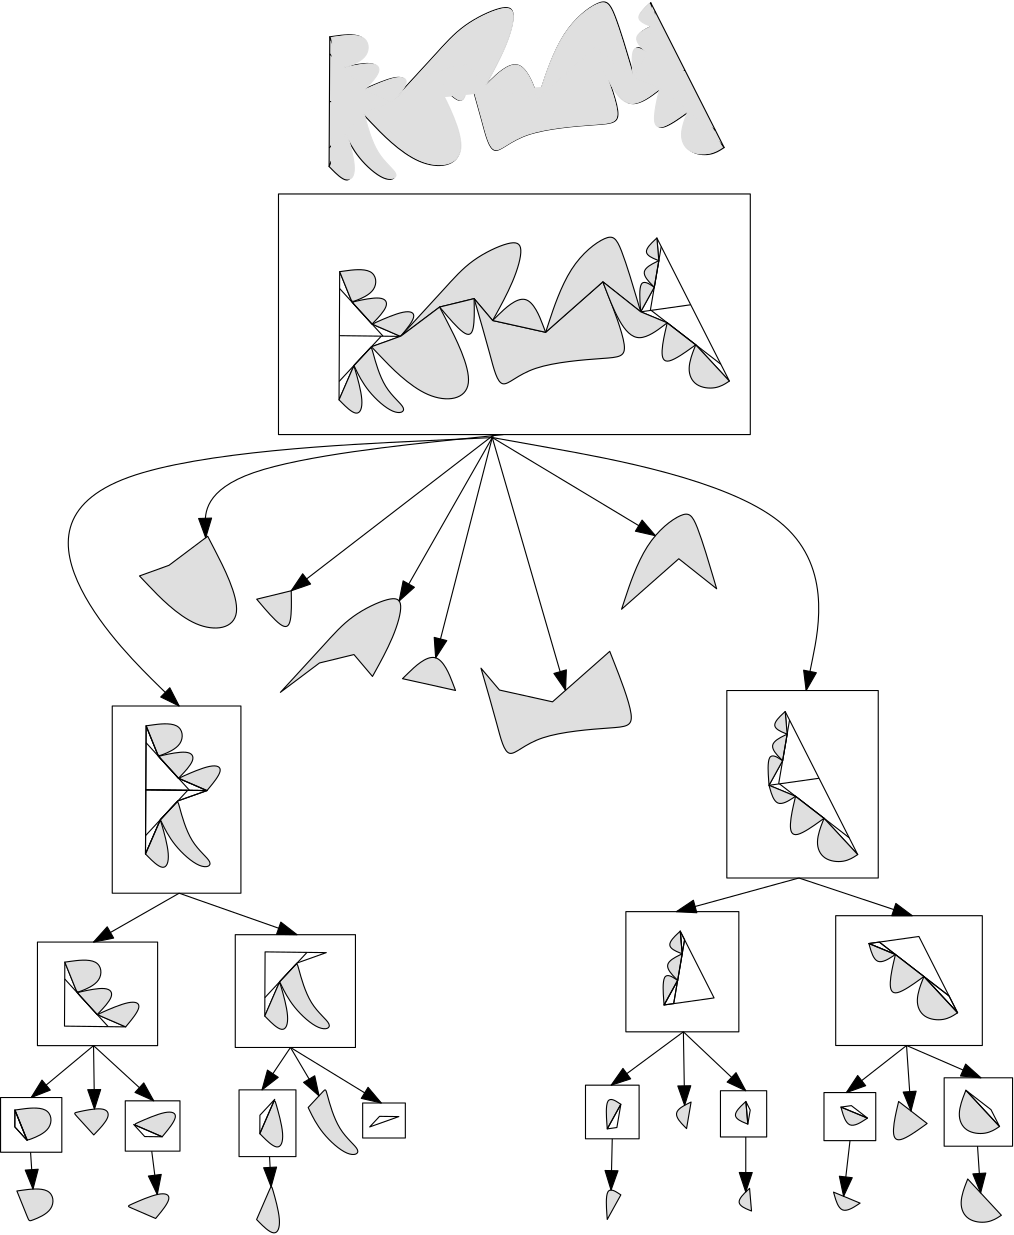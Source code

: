 <?xml version="1.0"?>
<!DOCTYPE ipe SYSTEM "ipe.dtd">
<ipe version="70000" creator="ipe6upgrade">
<info created="D:20081117112418" modified="D:20081117135042"/>
<ipestyle name="ipe6">
<color name="red" value="1 0 0"/>
<color name="green" value="0 1 0"/>
<color name="blue" value="0 0 1"/>
<color name="yellow" value="1 1 0"/>
<color name="gray1" value="0.125"/>
<color name="gray2" value="0.25"/>
<color name="gray3" value="0.375"/>
<color name="gray4" value="0.5"/>
<color name="gray5" value="0.625"/>
<color name="gray6" value="0.75"/>
<color name="gray7" value="0.875"/>
<dashstyle name="dashed" value="[4] 0"/>
<dashstyle name="dotted" value="[1 3] 0"/>
<dashstyle name="dash dotted" value="[4 2 1 2] 0"/>
<dashstyle name="dash dot dotted" value="[4 2 1 2 1 2] 0"/>
<pen name="heavier" value="0.8"/>
<pen name="fat" value="1.2"/>
<pen name="ultrafat" value="2"/>
<textsize name="large" value="\large"/>
<textsize name="Large" value="\Large"/>
<textsize name="LARGE" value="\LARGE"/>
<textsize name="huge" value="\huge"/>
<textsize name="Huge" value="\Huge"/>
<textsize name="small" value="\small"/>
<textsize name="footnote" value="\footnotesize"/>
<textsize name="tiny" value="\tiny"/>
<symbolsize name="small" value="2"/>
<symbolsize name="tiny" value="1.1"/>
<symbolsize name="large" value="5"/>
<arrowsize name="small" value="5"/>
<arrowsize name="tiny" value="3"/>
<arrowsize name="large" value="10"/>
<symbol name="mark/circle(sx)" transformations="translations">
<path fill="sym-stroke">
0.6 0 0 0.6 0 0 e 0.4 0 0 0.4 0 0 e
</path></symbol>
<symbol name="mark/disk(sx)" transformations="translations">
<path fill="sym-stroke">
0.6 0 0 0.6 0 0 e
</path></symbol>
<symbol name="mark/fdisk(sfx)" transformations="translations">
<group><path fill="sym-stroke" fillrule="eofill">
0.6 0 0 0.6 0 0 e 0.4 0 0 0.4 0 0 e
</path><path fill="sym-fill">
0.4 0 0 0.4 0 0 e
</path></group></symbol>
<symbol name="mark/box(sx)" transformations="translations">
<path fill="sym-stroke" fillrule="eofill">
-0.6 -0.6 m 0.6 -0.6 l 0.6 0.6 l -0.6 0.6 l h -0.4 -0.4 m 0.4 -0.4 l 0.4 0.4 l -0.4 0.4 l h</path></symbol>
<symbol name="mark/square(sx)" transformations="translations">
<path fill="sym-stroke">
-0.6 -0.6 m 0.6 -0.6 l 0.6 0.6 l -0.6 0.6 l h</path></symbol>
<symbol name="mark/fsquare(sfx)" transformations="translations">
<group><path fill="sym-stroke" fillrule="eofill">
-0.6 -0.6 m 0.6 -0.6 l 0.6 0.6 l -0.6 0.6 l h-0.4 -0.4 m 0.4 -0.4 l 0.4 0.4 l -0.4 0.4 l h</path><path fill="sym-fill">
-0.4 -0.4 m 0.4 -0.4 l 0.4 0.4 l -0.4 0.4 l h</path></group></symbol>
<symbol name="mark/cross(sx)" transformations="translations">
<group><path fill="sym-stroke">
-0.43 -0.57 m 0.57 0.43 l 0.43 0.57 l -0.57 -0.43 l h</path><path fill="sym-stroke">
-0.43 0.57 m 0.57 -0.43 l 0.43 -0.57 l -0.57 0.43 l h</path>
</group></symbol>
<textstyle name="center" begin="\begin{center}"
end="\end{center}"/>
<textstyle name="itemize" begin="\begin{itemize}"
end="\end{itemize}"/>
<textstyle name="item" begin="\begin{itemize}\item{}"
end="\end{itemize}"/>
</ipestyle>
<page>
<layer name="alpha"/>
<view layers="alpha" active="alpha"/>
<group matrix="1.01101 0 0 1.01101 -248.413 14.2998" layer="alpha">
<path stroke="black" pen="normal" matrix="0.666257 0 0 0.666257 325.079 631.902" fill="gray7">
140.85 218.98 m
125.094 213.378 l
115.64 203.224 l
107.588 184.667 l
107.938 253.993 l
114.59 237.537 l
125.444 225.632 l
h
</path>
<path stroke="black" pen="normal" matrix="0.666257 0 0 0.666257 325.079 631.902" fill="gray7">
270.747 232.285 m
278.1 245.59 l
280.551 259.945 l
279.5 272.199 l
318.715 194.821 l
300.508 214.428 l
285.102 226.333 l
h
</path>
<path stroke="black" pen="normal" matrix="0.666257 0 0 0.666257 325.079 631.902" fill="gray7">
125.094 213.378
125.094 213.378
131.484 189.797
146.049 179.328
137.856 175.687
122.381 189.342
115.64 203.224
115.64 203.224
115.64 203.224 u
</path>
<path stroke="black" pen="normal" matrix="0.666257 0 0 0.666257 325.079 631.902" fill="gray7">
115.64 203.224
115.64 203.224
121.47 182.969
117.829 174.321
107.588 184.667
107.588 184.667
107.588 184.667 u
</path>
<path stroke="black" pen="normal" matrix="0.666257 0 0 0.666257 325.079 631.902" fill="gray7">
114.59 237.537
114.59 237.537
128.753 243.051
127.387 256.706
107.938 253.993
107.938 253.993
107.938 253.993 u
</path>
<path stroke="black" pen="normal" matrix="0.666257 0 0 0.666257 325.079 631.902" fill="gray7">
114.59 237.537
114.59 237.537
131.484 241.231
135.125 235.769
125.444 225.632
125.444 225.632
125.444 225.632 u
</path>
<path stroke="black" pen="normal" matrix="0.666257 0 0 0.666257 325.079 631.902" fill="gray7">
125.444 225.632
125.444 225.632
144.228 233.948
150.601 230.762
140.85 218.98
140.85 218.98
140.85 218.98 u
</path>
<path stroke="black" pen="normal" matrix="0.666257 0 0 0.666257 325.079 631.902" fill="gray7">
140.85 218.98 m
161.98 234.858 l
180.642 239.41 l
190.655 227.576 l
205.676 223.934 l
219.331 221.203 l
231.62 231.217 l
250.282 248.513 l
270.747 232.285 l
</path>
<path stroke="black" pen="normal" matrix="0.666257 0 0 0.666257 325.079 631.902" fill="gray7">
140.85 218.98
140.85 218.98
140.85 218.98
140.85 218.98
165.166 245.327
178.821 260.803
201.124 271.272
207.952 268.541
202.49 248.968
190.655 227.576
190.655 227.576
190.655 227.576
190.655 227.576
180.642 239.41
180.642 239.41
180.642 239.41
180.642 239.41
161.98 234.858
161.98 234.858
161.98 234.858
161.98 234.858 u
</path>
<path stroke="black" pen="normal" matrix="0.666257 0 0 0.666257 325.079 631.902" fill="gray7">
180.642 239.41
180.642 239.41
180.642 239.41
180.642 239.41
189.745 208.003
194.752 187.066
208.407 203.907
255.744 207.548
266.213 208.003
250.282 248.513
250.282 248.513
250.282 248.513
250.282 248.513
219.331 221.203
219.331 221.203
219.331 221.203
219.331 221.203
190.655 227.576
190.655 227.576
190.655 227.576
190.655 227.576
190.655 227.576 u
</path>
<path stroke="black" pen="normal" matrix="0.666257 0 0 0.666257 325.079 631.902" fill="gray7">
190.655 227.576
190.655 227.576
190.655 227.576
190.655 227.576
190.655 227.576
209.772 246.237
219.331 221.203
219.331 221.203
219.331 221.203
219.331 221.203
219.331 221.203 u
</path>
<path stroke="black" pen="normal" matrix="0.666257 0 0 0.666257 325.079 631.902" fill="gray7">
219.331 221.203
219.331 221.203
219.331 221.203
219.331 221.203
231.62 258.527
253.924 275.368
259.386 270.816
270.747 232.285
270.747 232.285
270.747 232.285
270.747 232.285
250.282 248.513
250.282 248.513
250.282 248.513
250.282 248.513
250.282 248.513 u
</path>
<path stroke="black" pen="normal" matrix="0.666257 0 0 0.666257 325.079 631.902" fill="gray7">
270.747 232.285
270.747 232.285
270.747 232.285
270.747 232.285
269.399 251.244
278.1 245.59
278.1 245.59
278.1 245.59
278.1 245.59
278.1 245.59 u
</path>
<path stroke="black" pen="normal" matrix="0.666257 0 0 0.666257 325.079 631.902" fill="gray7">
278.1 245.59
278.1 245.59
278.1 245.59
278.1 245.59
269.399 254.43
280.551 259.945
280.551 259.945
280.551 259.945
280.551 259.945
280.551 259.945 u
</path>
<path stroke="black" pen="normal" matrix="0.666257 0 0 0.666257 325.079 631.902" fill="gray7">
280.551 259.945
280.551 259.945
280.551 259.945
280.551 259.945
280.551 259.945
270.765 263.989
279.5 272.199
279.5 272.199
279.5 272.199
279.5 272.199
279.5 272.199 u
</path>
<path stroke="black" pen="normal" matrix="0.666257 0 0 0.666257 325.079 631.902" fill="gray7">
285.102 226.333
285.102 226.333
285.102 226.333
285.102 226.333
281.234 209.824
283.964 202.541
300.508 214.428
300.508 214.428
300.508 214.428
300.508 214.428
300.508 214.428 u
</path>
<path stroke="black" pen="normal" matrix="0.666257 0 0 0.666257 325.079 631.902" fill="gray7">
300.508 214.428
300.508 214.428
300.508 214.428
300.508 214.428
295.344 201.176
299.895 191.617
311.73 190.252
318.715 194.821
318.715 194.821
318.715 194.821
318.715 194.821
318.715 194.821 u
</path>
<path stroke="black" pen="normal" matrix="0.666257 0 0 0.666257 325.079 631.902" fill="gray7">
140.85 218.98 m
107.763 219.383 l
</path>
<path stroke="black" pen="normal" matrix="0.666257 0 0 0.666257 325.079 631.902" fill="gray7">
107.892 244.883 m
131.405 219.095 l
</path>
<path stroke="black" pen="normal" matrix="0.666257 0 0 0.666257 325.079 631.902" fill="gray7">
270.747 232.285 m
297.8 236.091 l
</path>
<path stroke="black" pen="normal" matrix="0.666257 0 0 0.666257 325.079 631.902" fill="gray7">
275.953 233.017 m
281.851 267.561 l
</path>
<path stroke="black" pen="normal" matrix="0.666257 0 0 0.666257 325.079 631.902" fill="gray7">
276.375 233.077 m
314.101 203.924 l
</path>
<path stroke="black" pen="normal" matrix="0.666257 0 0 0.666257 325.079 631.902" fill="gray7">
107.638 194.629 m
130.428 219.107 l
</path>
<path stroke="black" pen="normal" matrix="0.666257 0 0 0.666257 325.079 631.902" fill="gray7">
125.094 213.378
125.094 213.378
125.094 213.378
125.094 213.378
155.544 181.327
186.905 186.653
161.98 234.858
161.98 234.858
161.98 234.858
161.98 234.858
141.059 219.137
141.059 219.137
141.059 219.137
141.059 219.137
141.059 219.137 u
</path>
<path stroke="black" pen="normal" matrix="0.666257 0 0 0.666257 325.079 631.902" fill="gray7">
161.98 234.858
161.98 234.858
161.98 234.858
161.98 234.858
161.98 234.858
176.254 218.014
180.988 220.972
180.642 239.41
180.642 239.41
180.642 239.41
180.642 239.41
180.642 239.41 u
</path>
<path stroke="black" pen="normal" matrix="0.666257 0 0 0.666257 251.838 317.656" fill="gray7">
395.032 697.992
395.032 697.992
395.032 697.992
395.032 697.992
379.249 686.024
368.74 697.627
360.212 720.172
360.212 720.172
360.212 720.172
360.212 720.172
380.677 703.944
380.677 703.944
380.677 703.944
380.677 703.944
380.677 703.944
380.677 703.944 u
</path>
</group>
<path stroke="black" pen="normal" matrix="0.665591 0 0 0.665591 84.6858 570.65">
140.85 218.98 m
125.094 213.378 l
115.64 203.224 l
107.588 184.667 l
107.938 253.993 l
114.59 237.537 l
125.444 225.632 l
h
</path>
<path stroke="black" pen="normal" matrix="0.665591 0 0 0.665591 84.6858 570.65">
270.747 232.285 m
278.1 245.59 l
280.551 259.945 l
279.5 272.199 l
318.715 194.821 l
300.508 214.428 l
285.102 226.333 l
h
</path>
<path stroke="black" pen="normal" matrix="0.665591 0 0 0.665591 84.6858 570.65" fill="gray7">
125.094 213.378
125.094 213.378
131.484 189.797
146.049 179.328
137.856 175.687
122.381 189.342
115.64 203.224
115.64 203.224
115.64 203.224 u
</path>
<path stroke="black" pen="normal" matrix="0.665591 0 0 0.665591 84.6858 570.65" fill="gray7">
115.64 203.224
115.64 203.224
121.47 182.969
117.829 174.321
107.588 184.667
107.588 184.667
107.588 184.667 u
</path>
<path stroke="black" pen="normal" matrix="0.665591 0 0 0.665591 84.6858 570.65" fill="gray7">
114.59 237.537
114.59 237.537
128.753 243.051
127.387 256.706
107.938 253.993
107.938 253.993
107.938 253.993 u
</path>
<path stroke="black" pen="normal" matrix="0.665591 0 0 0.665591 84.6858 570.65" fill="gray7">
114.59 237.537
114.59 237.537
131.484 241.231
135.125 235.769
125.444 225.632
125.444 225.632
125.444 225.632 u
</path>
<path stroke="black" pen="normal" matrix="0.665591 0 0 0.665591 84.6858 570.65" fill="gray7">
125.444 225.632
125.444 225.632
144.228 233.948
150.601 230.762
140.85 218.98
140.85 218.98
140.85 218.98 u
</path>
<path stroke="black" pen="normal" matrix="0.665591 0 0 0.665591 84.6858 570.65">
140.85 218.98 m
161.98 234.858 l
180.642 239.41 l
190.655 227.576 l
205.676 223.934 l
219.331 221.203 l
231.62 231.217 l
250.282 248.513 l
270.747 232.285 l
</path>
<path stroke="black" pen="normal" matrix="0.665591 0 0 0.665591 84.6858 570.65" fill="gray7">
140.85 218.98
140.85 218.98
140.85 218.98
140.85 218.98
165.166 245.327
178.821 260.803
201.124 271.272
207.952 268.541
202.49 248.968
190.655 227.576
190.655 227.576
190.655 227.576
190.655 227.576
180.642 239.41
180.642 239.41
180.642 239.41
180.642 239.41
161.98 234.858
161.98 234.858
161.98 234.858
161.98 234.858 u
</path>
<path stroke="black" pen="normal" matrix="0.665591 0 0 0.665591 84.6858 570.65" fill="gray7">
180.642 239.41
180.642 239.41
180.642 239.41
180.642 239.41
189.745 208.003
194.752 187.066
208.407 203.907
255.744 207.548
266.213 208.003
250.282 248.513
250.282 248.513
250.282 248.513
250.282 248.513
219.331 221.203
219.331 221.203
219.331 221.203
219.331 221.203
190.655 227.576
190.655 227.576
190.655 227.576
190.655 227.576
190.655 227.576 u
</path>
<path stroke="black" pen="normal" matrix="0.665591 0 0 0.665591 84.6858 570.65" fill="gray7">
190.655 227.576
190.655 227.576
190.655 227.576
190.655 227.576
190.655 227.576
209.772 246.237
219.331 221.203
219.331 221.203
219.331 221.203
219.331 221.203
219.331 221.203 u
</path>
<path stroke="black" pen="normal" matrix="0.665591 0 0 0.665591 84.6858 570.65" fill="gray7">
219.331 221.203
219.331 221.203
219.331 221.203
219.331 221.203
231.62 258.527
253.924 275.368
259.386 270.816
270.747 232.285
270.747 232.285
270.747 232.285
270.747 232.285
250.282 248.513
250.282 248.513
250.282 248.513
250.282 248.513
250.282 248.513 u
</path>
<path stroke="black" pen="normal" matrix="0.665591 0 0 0.665591 84.6858 570.65" fill="gray7">
270.747 232.285
270.747 232.285
270.747 232.285
270.747 232.285
269.399 251.244
278.1 245.59
278.1 245.59
278.1 245.59
278.1 245.59
278.1 245.59 u
</path>
<path stroke="black" pen="normal" matrix="0.665591 0 0 0.665591 84.6858 570.65" fill="gray7">
278.1 245.59
278.1 245.59
278.1 245.59
278.1 245.59
269.399 254.43
280.551 259.945
280.551 259.945
280.551 259.945
280.551 259.945
280.551 259.945 u
</path>
<path stroke="black" pen="normal" matrix="0.665591 0 0 0.665591 84.6858 570.65" fill="gray7">
280.551 259.945
280.551 259.945
280.551 259.945
280.551 259.945
280.551 259.945
270.765 263.989
279.5 272.199
279.5 272.199
279.5 272.199
279.5 272.199
279.5 272.199 u
</path>
<path stroke="black" pen="normal" matrix="0.665591 0 0 0.665591 84.6858 570.65" fill="gray7">
285.102 226.333
285.102 226.333
285.102 226.333
285.102 226.333
281.234 209.824
283.964 202.541
300.508 214.428
300.508 214.428
300.508 214.428
300.508 214.428
300.508 214.428 u
</path>
<path stroke="black" pen="normal" matrix="0.665591 0 0 0.665591 84.6858 570.65" fill="gray7">
300.508 214.428
300.508 214.428
300.508 214.428
300.508 214.428
295.344 201.176
299.895 191.617
311.73 190.252
318.715 194.821
318.715 194.821
318.715 194.821
318.715 194.821
318.715 194.821 u
</path>
<path stroke="black" pen="normal" matrix="0.665591 0 0 0.665591 84.6858 570.65">
140.85 218.98 m
107.763 219.383 l
</path>
<path stroke="black" pen="normal" matrix="0.665591 0 0 0.665591 84.6858 570.65">
107.892 244.883 m
131.405 219.095 l
</path>
<path stroke="black" pen="normal" matrix="0.665591 0 0 0.665591 84.6858 570.65">
270.747 232.285 m
297.8 236.091 l
</path>
<path stroke="black" pen="normal" matrix="0.665591 0 0 0.665591 84.6858 570.65">
275.953 233.017 m
281.851 267.561 l
</path>
<path stroke="black" pen="normal" matrix="0.665591 0 0 0.665591 84.6858 570.65">
276.375 233.077 m
314.101 203.924 l
</path>
<path stroke="black" pen="normal" matrix="0.665591 0 0 0.665591 84.6858 570.65">
107.638 194.629 m
130.428 219.107 l
</path>
<path stroke="black" pen="normal" matrix="0.665591 0 0 0.665591 84.6858 570.65" fill="gray7">
125.094 213.378
125.094 213.378
125.094 213.378
125.094 213.378
155.544 181.327
186.905 186.653
161.98 234.858
161.98 234.858
161.98 234.858
161.98 234.858
141.059 219.137
141.059 219.137
141.059 219.137
141.059 219.137
141.059 219.137 u
</path>
<path stroke="black" pen="normal" matrix="0.665591 0 0 0.665591 84.6858 570.65" fill="gray7">
161.98 234.858
161.98 234.858
161.98 234.858
161.98 234.858
161.98 234.858
176.254 218.014
180.988 220.972
180.642 239.41
180.642 239.41
180.642 239.41
180.642 239.41
180.642 239.41 u
</path>
<path stroke="black" pen="normal" matrix="0.665591 0 0 0.665591 15.0067 407.153">
140.85 218.98 m
125.094 213.378 l
115.64 203.224 l
107.588 184.667 l
107.938 253.993 l
114.59 237.537 l
125.444 225.632 l
h
</path>
<path stroke="black" pen="normal" matrix="0.665591 0 0 0.665591 130.881 400.191">
270.747 232.285 m
278.1 245.59 l
280.551 259.945 l
279.5 272.199 l
318.715 194.821 l
300.508 214.428 l
285.102 226.333 l
h
</path>
<path stroke="black" pen="normal" matrix="0.665591 0 0 0.665591 15.0067 407.153" fill="gray7">
125.094 213.378
125.094 213.378
131.484 189.797
146.049 179.328
137.856 175.687
122.381 189.342
115.64 203.224
115.64 203.224
115.64 203.224 u
</path>
<path stroke="black" pen="normal" matrix="0.665591 0 0 0.665591 15.0067 407.153" fill="gray7">
115.64 203.224
115.64 203.224
121.47 182.969
117.829 174.321
107.588 184.667
107.588 184.667
107.588 184.667 u
</path>
<path stroke="black" pen="normal" matrix="0.665591 0 0 0.665591 15.0067 407.153" fill="gray7">
114.59 237.537
114.59 237.537
128.753 243.051
127.387 256.706
107.938 253.993
107.938 253.993
107.938 253.993 u
</path>
<path stroke="black" pen="normal" matrix="0.665591 0 0 0.665591 15.0067 407.153" fill="gray7">
114.59 237.537
114.59 237.537
131.484 241.231
135.125 235.769
125.444 225.632
125.444 225.632
125.444 225.632 u
</path>
<path stroke="black" pen="normal" matrix="0.665591 0 0 0.665591 15.0067 407.153" fill="gray7">
125.444 225.632
125.444 225.632
144.228 233.948
150.601 230.762
140.85 218.98
140.85 218.98
140.85 218.98 u
</path>
<path stroke="black" pen="normal" matrix="0.665591 0 0 0.665591 41.4351 442.515" fill="gray7">
140.85 218.98
140.85 218.98
140.85 218.98
140.85 218.98
165.166 245.327
178.821 260.803
201.124 271.272
207.952 268.541
202.49 248.968
190.655 227.576
190.655 227.576
190.655 227.576
190.655 227.576
180.642 239.41
180.642 239.41
180.642 239.41
180.642 239.41
161.98 234.858
161.98 234.858
161.98 234.858
161.98 234.858 u
</path>
<path stroke="black" pen="normal" matrix="0.665591 0 0 0.665591 87.1623 437.615" fill="gray7">
180.642 239.41
180.642 239.41
180.642 239.41
180.642 239.41
189.745 208.003
194.752 187.066
208.407 203.907
255.744 207.548
266.213 208.003
250.282 248.513
250.282 248.513
250.282 248.513
250.282 248.513
219.331 221.203
219.331 221.203
219.331 221.203
219.331 221.203
190.655 227.576
190.655 227.576
190.655 227.576
190.655 227.576
190.655 227.576 u
</path>
<path stroke="black" pen="normal" matrix="0.665591 0 0 0.665591 52.2441 441.71" fill="gray7">
190.655 227.576
190.655 227.576
190.655 227.576
190.655 227.576
190.655 227.576
209.772 246.237
219.331 221.203
219.331 221.203
219.331 221.203
219.331 221.203
219.331 221.203 u
</path>
<path stroke="black" pen="normal" matrix="0.665591 0 0 0.665591 112.023 470.945" fill="gray7">
219.331 221.203
219.331 221.203
219.331 221.203
219.331 221.203
231.62 258.527
253.924 275.368
259.386 270.816
270.747 232.285
270.747 232.285
270.747 232.285
270.747 232.285
250.282 248.513
250.282 248.513
250.282 248.513
250.282 248.513
250.282 248.513 u
</path>
<path stroke="black" pen="normal" matrix="0.665591 0 0 0.665591 130.881 400.191" fill="gray7">
270.747 232.285
270.747 232.285
270.747 232.285
270.747 232.285
269.399 251.244
278.1 245.59
278.1 245.59
278.1 245.59
278.1 245.59
278.1 245.59 u
</path>
<path stroke="black" pen="normal" matrix="0.665591 0 0 0.665591 130.881 400.191" fill="gray7">
278.1 245.59
278.1 245.59
278.1 245.59
278.1 245.59
269.399 254.43
280.551 259.945
280.551 259.945
280.551 259.945
280.551 259.945
280.551 259.945 u
</path>
<path stroke="black" pen="normal" matrix="0.665591 0 0 0.665591 130.881 400.191" fill="gray7">
280.551 259.945
280.551 259.945
280.551 259.945
280.551 259.945
280.551 259.945
270.765 263.989
279.5 272.199
279.5 272.199
279.5 272.199
279.5 272.199
279.5 272.199 u
</path>
<path stroke="black" pen="normal" matrix="0.665591 0 0 0.665591 130.881 400.191" fill="gray7">
270.747 232.285
270.747 232.285
270.747 232.285
270.747 232.285
274.406 219.383
285.102 226.333
285.102 226.333
285.102 226.333
285.102 226.333
285.102 226.333 u
</path>
<path stroke="black" pen="normal" matrix="0.665591 0 0 0.665591 130.881 400.191" fill="gray7">
285.102 226.333
285.102 226.333
285.102 226.333
285.102 226.333
281.234 209.824
283.964 202.541
300.508 214.428
300.508 214.428
300.508 214.428
300.508 214.428
300.508 214.428 u
</path>
<path stroke="black" pen="normal" matrix="0.665591 0 0 0.665591 130.881 400.191" fill="gray7">
300.508 214.428
300.508 214.428
300.508 214.428
300.508 214.428
295.344 201.176
299.895 191.617
311.73 190.252
318.715 194.821
318.715 194.821
318.715 194.821
318.715 194.821
318.715 194.821 u
</path>
<path stroke="black" pen="normal" matrix="0.665591 0 0 0.665591 15.0067 407.153">
140.85 218.98 m
107.763 219.383 l
</path>
<path stroke="black" pen="normal" matrix="0.665591 0 0 0.665591 15.0067 407.153">
107.892 244.883 m
131.405 219.095 l
</path>
<path stroke="black" pen="normal" matrix="0.665591 0 0 0.665591 130.881 400.191">
270.747 232.285 m
297.8 236.091 l
</path>
<path stroke="black" pen="normal" matrix="0.665591 0 0 0.665591 130.881 400.191">
275.953 233.017 m
281.851 267.561 l
</path>
<path stroke="black" pen="normal" matrix="0.665591 0 0 0.665591 130.881 400.191">
276.375 233.077 m
314.101 203.924 l
</path>
<path stroke="black" pen="normal" matrix="0.665591 0 0 0.665591 15.0067 407.153">
107.638 194.629 m
130.428 219.107 l
</path>
<path stroke="black" pen="normal" matrix="0.665591 0 0 0.665591 1.19388 488.141" fill="gray7">
125.094 213.378
125.094 213.378
125.094 213.378
125.094 213.378
155.544 181.327
186.905 186.653
161.98 234.858
161.98 234.858
161.98 234.858
161.98 234.858
141.059 219.137
141.059 219.137
141.059 219.137
141.059 219.137
141.059 219.137 u
</path>
<path stroke="black" pen="normal" matrix="0.665591 0 0 0.665591 18.8467 465.475" fill="gray7">
161.98 234.858
161.98 234.858
161.98 234.858
161.98 234.858
161.98 234.858
176.254 218.014
180.988 220.972
180.642 239.41
180.642 239.41
180.642 239.41
180.642 239.41
180.642 239.41 u
</path>
<path stroke="black" pen="normal" matrix="0.665591 0 0 0.665591 17.155 370.465">
176.297 466.65 m
431.484 466.65 l
431.484 596.778 l
176.297 596.778 l
h
</path>
<path stroke="black" pen="normal" matrix="0.665591 0 0 0.665591 17.155 370.465" arrow="normal">
297.976 466.65 m
135.737 449.75
136.924 410.849 s
</path>
<path stroke="black" pen="normal" matrix="0.665591 0 0 0.665591 17.155 370.465" arrow="normal">
292.906 466.65 m
183.184 382.155 s
</path>
<path stroke="black" pen="normal" matrix="0.665591 0 0 0.665591 17.155 370.465" arrow="normal">
292.801 466.569 m
241.56 376.655 s
</path>
<path stroke="black" pen="normal" matrix="0.665591 0 0 0.665591 17.155 370.465" arrow="normal">
291.931 465.042 m
261.306 345.884 s
</path>
<path stroke="black" pen="normal" matrix="0.665591 0 0 0.665591 17.155 370.465" arrow="normal">
291.931 465.042 m
331.559 328.308 s
</path>
<path stroke="black" pen="normal" matrix="0.665591 0 0 0.665591 17.155 370.465" arrow="normal">
291.935 465.029 m
380.174 411.956 s
</path>
<path stroke="black" pen="normal" matrix="0.665591 0 0 0.665591 17.155 370.465">
104.36 239.787 m
112.412 258.344 l
121.866 268.498 l
137.622 274.1 l
104.535 274.503 l
h
</path>
<path stroke="black" pen="normal" matrix="0.665591 0 0 0.665591 60.0963 312.122">
104.36 239.787 m
112.412 258.344 l
121.866 268.498 l
137.622 274.1 l
104.535 274.503 l
h
</path>
<path stroke="black" pen="normal" matrix="0.665591 0 0 0.665591 17.155 370.465">
104.535 274.503 m
137.622 274.1 l
122.216 280.752 l
111.362 292.657 l
104.71 309.113 l
h
</path>
<path stroke="black" pen="normal" matrix="0.665591 0 0 0.665591 -12.1166 285.392">
104.535 274.503 m
137.622 274.1 l
122.216 280.752 l
111.362 292.657 l
104.71 309.113 l
h
</path>
<path stroke="black" pen="normal" matrix="0.665591 0 0 0.665591 -14.2651 322.08" fill="gray7">
114.59 237.537
114.59 237.537
128.753 243.051
127.387 256.706
107.938 253.993
107.938 253.993
107.938 253.993 u
</path>
<path stroke="black" pen="normal" matrix="0.665591 0 0 0.665591 -14.2651 322.08" fill="gray7">
114.59 237.537
114.59 237.537
131.484 241.231
135.125 235.769
125.444 225.632
125.444 225.632
125.444 225.632 u
</path>
<path stroke="black" pen="normal" matrix="0.665591 0 0 0.665591 -14.2651 322.08" fill="gray7">
125.444 225.632
125.444 225.632
144.228 233.948
150.601 230.762
140.85 218.98
140.85 218.98
140.85 218.98 u
</path>
<path stroke="black" pen="normal" matrix="0.665591 0 0 0.665591 57.9477 348.809" fill="gray7">
125.094 213.378
125.094 213.378
131.484 189.797
146.049 179.328
137.856 175.687
122.381 189.342
115.64 203.224
115.64 203.224
115.64 203.224 u
</path>
<path stroke="black" pen="normal" matrix="0.665591 0 0 0.665591 57.9477 348.809" fill="gray7">
115.64 203.224
115.64 203.224
121.47 182.969
117.829 174.321
107.588 184.667
107.588 184.667
107.588 184.667 u
</path>
<path stroke="black" pen="normal" matrix="0.665591 0 0 0.665591 57.9477 348.809">
107.638 194.629 m
130.428 219.107 l
</path>
<path stroke="black" pen="normal" matrix="0.665591 0 0 0.665591 -14.2651 322.08">
107.892 244.883 m
131.405 219.095 l
</path>
<path stroke="black" pen="normal" matrix="0.665591 0 0 0.665591 17.155 370.465">
86.3834 218.583 m
155.976 218.583 l
155.976 319.839 l
86.3834 319.839 l
h
</path>
<path stroke="black" pen="normal" matrix="0.665591 0 0 0.665591 -32.2358 268.834" fill="gray7">
114.59 237.537
114.59 237.537
128.753 243.051
127.387 256.706
107.938 253.993
107.938 253.993
107.938 253.993 u
</path>
<path stroke="black" pen="normal" matrix="0.665591 0 0 0.665591 -15.4992 278.754" fill="gray7">
114.59 237.537
114.59 237.537
131.484 241.231
135.125 235.769
125.444 225.632
125.444 225.632
125.444 225.632 u
</path>
<path stroke="black" pen="normal" matrix="0.665591 0 0 0.665591 -1.12677 282.516" fill="gray7">
125.444 225.632
125.444 225.632
144.228 233.948
150.601 230.762
140.85 218.98
140.85 218.98
140.85 218.98 u
</path>
<path stroke="black" pen="normal" matrix="0.665591 0 0 0.665591 0.418354 396.486">
65.5296 45.7478 m
58.8776 62.2038 l
58.8316 53.0943 l
h
</path>
<path stroke="black" pen="normal" matrix="0.665591 0 0 0.665591 31.5274 410.169">
76.3836 33.8428 m
82.3446 27.3063 l
91.7896 27.1908 l
h
</path>
<path stroke="black" pen="normal" matrix="0.665591 0 0 0.665591 68.2096 303.539" fill="gray7">
125.094 213.378
125.094 213.378
131.484 189.797
146.049 179.328
137.856 175.687
122.381 189.342
115.64 203.224
115.64 203.224
115.64 203.224 u
</path>
<path stroke="black" pen="normal" matrix="0.665591 0 0 0.665591 56.167 306.474" fill="gray7">
115.64 203.224
115.64 203.224
121.47 182.969
117.829 174.321
107.588 184.667
107.588 184.667
107.588 184.667 u
</path>
<path stroke="black" pen="normal" matrix="0.665591 0 0 0.665591 -15.2425 413.325">
214.875 24.1321 m
222.927 42.6891 l
214.925 34.094 l
h
</path>
<path stroke="black" pen="normal" matrix="0.665591 0 0 0.665591 12.656 396.633">
232.381 52.8431 m
248.137 58.4451 l
237.715 58.572 l
h
</path>
<path stroke="black" pen="normal" matrix="0.665591 0 0 0.665591 17.155 370.465">
45.9225 136.149 m
110.922 136.149 l
110.922 192.148 l
45.9225 192.148 l
h
</path>
<path stroke="black" pen="normal" matrix="0.665591 0 0 0.665591 17.155 370.465">
152.921 135.149 m
217.92 135.149 l
217.92 196.148 l
152.921 196.148 l
h
</path>
<path stroke="black" pen="normal" matrix="0.665591 0 0 0.665591 17.155 370.465">
25.9722 78.484 m
59.1081 78.484 l
59.1081 108.07 l
25.9722 108.07 l
h
</path>
<path stroke="black" pen="normal" matrix="0.665591 0 0 0.665591 17.155 370.465">
93.4273 79.0757 m
123.013 79.0757 l
123.013 106.294 l
93.4273 106.294 l
h
</path>
<path stroke="black" pen="normal" matrix="0.665591 0 0 0.665591 17.155 370.465">
154.965 76.1171 m
185.734 76.1171 l
185.734 112.211 l
154.965 112.211 l
h
</path>
<path stroke="black" pen="normal" matrix="0.665591 0 0 0.665591 17.155 370.465">
221.829 86.1762 m
244.905 86.1762 l
244.905 105.111 l
221.829 105.111 l
h
</path>
<path stroke="black" pen="normal" matrix="0.665591 0 0 0.665591 17.155 370.465" arrow="normal">
291.935 465.029 m
54.967 453.801
60.0369 381.132
122.566 319.839 s
</path>
<path stroke="black" pen="normal" matrix="0.665591 0 0 0.665591 17.155 370.465" arrow="normal">
122.566 218.583 m
76.2677 192.148 s
</path>
<path stroke="black" pen="normal" matrix="0.665591 0 0 0.665591 17.155 370.465" arrow="normal">
122.566 218.583 m
186.326 196.148 s
</path>
<path stroke="black" pen="normal" matrix="0.665591 0 0 0.665591 17.155 370.465" arrow="normal">
76.2677 136.149 m
42.5401 108.07 s
</path>
<path stroke="black" pen="normal" matrix="0.665591 0 0 0.665591 17.155 370.465" arrow="normal">
76.2677 136.149 m
76.7724 101.837 s
</path>
<path stroke="black" pen="normal" matrix="0.665591 0 0 0.665591 17.155 370.465" arrow="normal">
76.2677 136.149 m
108.812 106.294 s
</path>
<path stroke="black" pen="normal" matrix="0.665591 0 0 0.665591 17.155 370.465" arrow="normal">
182.776 135.149 m
167.391 112.211 s
</path>
<path stroke="black" pen="normal" matrix="0.665591 0 0 0.665591 17.155 370.465" arrow="normal">
182.776 135.149 m
198.229 108.992 s
</path>
<path stroke="black" pen="normal" matrix="0.665591 0 0 0.665591 17.155 370.465" arrow="normal">
182.776 135.149 m
231.888 105.111 s
</path>
<path stroke="black" pen="normal" matrix="0.665591 0 0 0.665591 0.418351 396.486">
65.5296 45.7478 m
58.8776 62.2038 l
58.8316 53.0943 l
h
</path>
<path stroke="black" pen="normal" matrix="0.665591 0 0 0.665591 -31.5222 239.697" fill="gray7">
114.59 237.537
114.59 237.537
128.753 243.051
127.387 256.706
107.938 253.993
107.938 253.993
107.938 253.993 u
</path>
<path stroke="black" pen="normal" matrix="0.665591 0 0 0.665591 -3.47424 253.106" fill="gray7">
125.444 225.632
125.444 225.632
144.228 233.948
150.601 230.762
140.85 218.98
140.85 218.98
140.85 218.98 u
</path>
<path stroke="black" pen="normal" matrix="0.665591 0 0 0.665591 55.0026 275.552" fill="gray7">
115.64 203.224
115.64 203.224
121.47 182.969
117.829 174.321
107.588 184.667
107.588 184.667
107.588 184.667 u
</path>
<path stroke="black" pen="normal" matrix="0.665591 0 0 0.665591 11.5177 256.718" arrow="normal">
50.6692 249.381 m
51.9849 229.453 s
</path>
<path stroke="black" pen="normal" matrix="0.665591 0 0 0.665591 11.5177 256.718" arrow="normal">
116.21 249.973 m
119.205 226.511 s
</path>
<path stroke="black" pen="normal" matrix="0.665591 0 0 0.665591 11.5177 256.718" arrow="normal">
179.931 247.014 m
180.78 230.665 s
</path>
<path stroke="black" pen="normal" matrix="0.665591 0 0 0.665591 47.4686 199.758">
450.081 447.843 m
464.436 441.891 l
479.842 429.986 l
498.049 410.379 l
477.134 451.649 l
h
</path>
<path stroke="black" pen="normal" matrix="0.665591 0 0 0.665591 -26.2698 177.639">
450.081 447.843 m
477.134 451.649 l
458.834 487.757 l
459.885 475.503 l
457.434 461.148 l
h
</path>
<path stroke="black" pen="normal" matrix="0.665591 0 0 0.665591 93.0933 321.113" fill="gray7">
270.747 232.285
270.747 232.285
270.747 232.285
270.747 232.285
269.399 251.244
278.1 245.59
278.1 245.59
278.1 245.59
278.1 245.59
278.1 245.59 u
</path>
<path stroke="black" pen="normal" matrix="0.665591 0 0 0.665591 93.0933 321.113" fill="gray7">
278.1 245.59
278.1 245.59
278.1 245.59
278.1 245.59
269.399 254.43
280.551 259.945
280.551 259.945
280.551 259.945
280.551 259.945
280.551 259.945 u
</path>
<path stroke="black" pen="normal" matrix="0.665591 0 0 0.665591 93.0933 321.113" fill="gray7">
280.551 259.945
280.551 259.945
280.551 259.945
280.551 259.945
280.551 259.945
270.765 263.989
279.5 272.199
279.5 272.199
279.5 272.199
279.5 272.199
279.5 272.199 u
</path>
<path stroke="black" pen="normal" matrix="0.665591 0 0 0.665591 166.832 343.232" fill="gray7">
270.747 232.285
270.747 232.285
270.747 232.285
270.747 232.285
274.406 219.383
285.102 226.333
285.102 226.333
285.102 226.333
285.102 226.333
285.102 226.333 u
</path>
<path stroke="black" pen="normal" matrix="0.665591 0 0 0.665591 166.832 343.232" fill="gray7">
285.102 226.333
285.102 226.333
285.102 226.333
285.102 226.333
281.234 209.824
283.964 202.541
300.508 214.428
300.508 214.428
300.508 214.428
300.508 214.428
300.508 214.428 u
</path>
<path stroke="black" pen="normal" matrix="0.665591 0 0 0.665591 166.832 343.232" fill="gray7">
300.508 214.428
300.508 214.428
300.508 214.428
300.508 214.428
295.344 201.176
299.895 191.617
311.73 190.252
318.715 194.821
318.715 194.821
318.715 194.821
318.715 194.821
318.715 194.821 u
</path>
<path stroke="black" pen="normal" matrix="0.665591 0 0 0.665591 11.5177 256.718">
372.662 314.51 m
433.76 314.51 l
433.76 379.507 l
372.662 379.507 l
h
</path>
<path stroke="black" pen="normal" matrix="0.665591 0 0 0.665591 32.5443 256.116">
454.559 308.01 m
533.855 308.01 l
533.855 378.207 l
454.559 378.207 l
h
</path>
<path stroke="black" pen="normal" matrix="0.665591 0 0 0.665591 11.5177 256.718">
427.26 397.706 m
509.156 397.706 l
509.156 499.102 l
427.26 499.102 l
h
</path>
<path stroke="black" pen="normal" matrix="0.665591 0 0 0.665591 11.5177 256.718" arrow="normal">
300.401 635.939 m
490.957 601.797
470.158 499.102 s
</path>
<path stroke="black" pen="normal" matrix="0.665591 0 0 0.665591 11.5177 256.718" arrow="normal">
466.258 397.706 m
399.961 379.507 s
</path>
<path stroke="black" pen="normal" matrix="0.665591 0 0 0.665591 11.5177 256.718" arrow="normal">
466.258 397.706 m
527.56 377.303 s
</path>
<path stroke="black" pen="normal" matrix="0.665591 0 0 0.665591 166.832 343.231">
276.375 233.077 m
314.101 203.924 l
</path>
<path stroke="black" pen="normal" matrix="0.665591 0 0 0.665591 93.0932 321.113">
275.953 233.017 m
281.851 267.561 l
</path>
<path stroke="black" pen="normal" matrix="0.665591 0 0 0.665591 11.5177 256.718" fill="gray7">
395.032 697.992
395.032 697.992
395.032 697.992
395.032 697.992
379.249 686.024
368.74 697.627
360.212 720.172
360.212 720.172
360.212 720.172
360.212 720.172
380.677 703.944
380.677 703.944
380.677 703.944
380.677 703.944
380.677 703.944
380.677 703.944 u
</path>
<path stroke="black" pen="normal" matrix="0.665591 0 0 0.665591 11.5177 256.718">
398.514 329.765 m
400.661 342.338 l
393.308 329.033 l
h
</path>
<path stroke="black" pen="normal" matrix="0.665591 0 0 0.665591 72.6456 276.503" fill="gray7">
270.747 232.285
270.747 232.285
270.747 232.285
270.747 232.285
269.399 251.244
278.1 245.59
278.1 245.59
278.1 245.59
278.1 245.59
278.1 245.59 u
</path>
<path stroke="black" pen="normal" matrix="0.665591 0 0 0.665591 -8.9299 212.108">
398.514 329.765 m
400.661 342.338 l
393.308 329.033 l
h
</path>
<path stroke="black" pen="normal" matrix="0.665591 0 0 0.665591 11.5177 256.718">
403.112 356.693 m
404.412 364.309 l
402.061 368.947 l
h
</path>
<path stroke="black" pen="normal" matrix="0.665591 0 0 0.665591 116.724 259.802" fill="gray7">
280.551 259.945
280.551 259.945
280.551 259.945
280.551 259.945
280.551 259.945
270.765 263.989
279.5 272.199
279.5 272.199
279.5 272.199
279.5 272.199
279.5 272.199 u
</path>
<path stroke="black" pen="normal" matrix="0.665591 0 0 0.665591 35.149 195.407">
403.112 356.693 m
404.412 364.309 l
402.061 368.947 l
h
</path>
<path stroke="black" pen="normal" matrix="0.665591 0 0 0.665591 96.2994 267.753" fill="gray7">
278.1 245.59
278.1 245.59
278.1 245.59
278.1 245.59
269.399 254.43
280.551 259.945
280.551 259.945
280.551 259.945
280.551 259.945
280.551 259.945 u
</path>
<path stroke="black" pen="normal" matrix="0.665591 0 0 0.665591 11.5177 256.718">
518.449 356.313 m
509.722 363.057 l
504.094 362.265 l
h
</path>
<path stroke="black" pen="normal" matrix="0.665591 0 0 0.665591 156.774 284.348" fill="gray7">
270.747 232.285
270.747 232.285
270.747 232.285
270.747 232.285
274.406 219.383
285.102 226.333
285.102 226.333
285.102 226.333
285.102 226.333
285.102 226.333 u
</path>
<path stroke="black" pen="normal" matrix="0.665591 0 0 0.665591 1.46004 197.834">
518.449 356.313 m
509.722 363.057 l
504.094 362.265 l
h
</path>
<path stroke="black" pen="normal" matrix="0.665591 0 0 0.665591 167.987 290.33" fill="gray7">
285.102 226.333
285.102 226.333
285.102 226.333
285.102 226.333
281.234 209.824
283.964 202.541
300.508 214.428
300.508 214.428
300.508 214.428
300.508 214.428
300.508 214.428 u
</path>
<path stroke="black" pen="normal" matrix="0.665591 0 0 0.665591 11.5177 256.718">
533.855 344.408 m
552.062 324.801 l
547.448 333.904 l
h
</path>
<path stroke="black" pen="normal" matrix="0.665591 0 0 0.665591 181.94 302.293" fill="gray7">
300.508 214.428
300.508 214.428
300.508 214.428
300.508 214.428
295.344 201.176
299.895 191.617
311.73 190.252
318.715 194.821
318.715 194.821
318.715 194.821
318.715 194.821
318.715 194.821 u
</path>
<path stroke="black" pen="normal" matrix="0.665591 0 0 0.665591 26.626 215.778">
533.855 344.408 m
552.062 324.801 l
547.448 333.904 l
h
</path>
<path stroke="black" pen="normal" matrix="0.665591 0 0 0.665591 11.5177 256.718">
350.818 256.644 m
379.817 256.644 l
379.817 285.642 l
350.818 285.642 l
h
</path>
<path stroke="black" pen="normal" matrix="0.665591 0 0 0.665591 11.5177 256.718">
423.815 257.643 m
448.814 257.643 l
448.814 282.642 l
423.815 282.642 l
h
</path>
<path stroke="black" pen="normal" matrix="0.665591 0 0 0.665591 11.5177 256.718">
479.813 255.644 m
507.812 255.644 l
507.812 281.642 l
479.813 281.642 l
h
</path>
<path stroke="black" pen="normal" matrix="0.665591 0 0 0.665591 11.5177 256.718">
544.81 252.644 m
581.808 252.644 l
581.808 289.642 l
544.81 289.642 l
h
</path>
<path stroke="black" pen="normal" matrix="0.665591 0 0 0.665591 72.6456 243.89" fill="gray7">
270.747 232.285
270.747 232.285
270.747 232.285
270.747 232.285
269.399 251.244
278.1 245.59
278.1 245.59
278.1 245.59
278.1 245.59
278.1 245.59 u
</path>
<path stroke="black" pen="normal" matrix="0.665591 0 0 0.665591 118.055 228.521" fill="gray7">
280.551 259.945
280.551 259.945
280.551 259.945
280.551 259.945
280.551 259.945
270.765 263.989
279.5 272.199
279.5 272.199
279.5 272.199
279.5 272.199
279.5 272.199 u
</path>
<path stroke="black" pen="normal" matrix="0.665591 0 0 0.665591 154.111 253.732" fill="gray7">
270.747 232.285
270.747 232.285
270.747 232.285
270.747 232.285
274.406 219.383
285.102 226.333
285.102 226.333
285.102 226.333
285.102 226.333
285.102 226.333 u
</path>
<path stroke="black" pen="normal" matrix="0.665591 0 0 0.665591 182.605 270.345" fill="gray7">
300.508 214.428
300.508 214.428
300.508 214.428
300.508 214.428
295.344 201.176
299.895 191.617
311.73 190.252
318.715 194.821
318.715 194.821
318.715 194.821
318.715 194.821
318.715 194.821 u
</path>
<path stroke="black" pen="normal" matrix="0.665591 0 0 0.665591 11.5177 256.718" arrow="normal">
403.766 314.51 m
364.702 285.642 s
</path>
<path stroke="black" pen="normal" matrix="0.665591 0 0 0.665591 11.5177 256.718" arrow="normal">
403.766 314.51 m
437.48 282.642 s
</path>
<path stroke="black" pen="normal" matrix="0.665591 0 0 0.665591 11.5177 256.718" arrow="normal">
403.766 314.51 m
404.429 274.76 s
</path>
<path stroke="black" pen="normal" matrix="0.665591 0 0 0.665591 11.5177 256.718" arrow="normal">
524.459 307.106 m
491.916 281.642 s
</path>
<path stroke="black" pen="normal" matrix="0.665591 0 0 0.665591 11.5177 256.718" arrow="normal">
524.459 307.106 m
526.872 271.666 s
</path>
<path stroke="black" pen="normal" matrix="0.665591 0 0 0.665591 11.5177 256.718" arrow="normal">
524.459 307.106 m
564.694 289.642 s
</path>
<path stroke="black" pen="normal" matrix="0.665591 0 0 0.665591 11.5177 256.718" arrow="normal">
365.294 256.644 m
364.649 228.907 s
</path>
<path stroke="black" pen="normal" matrix="0.665591 0 0 0.665591 11.5177 256.718" arrow="normal">
437.517 257.643 m
437.497 227.887 s
</path>
<path stroke="black" pen="normal" matrix="0.665591 0 0 0.665591 11.5177 256.718" arrow="normal">
493.885 255.644 m
490.411 225.548 s
</path>
<path stroke="black" pen="normal" matrix="0.665591 0 0 0.665591 11.5177 256.718" arrow="normal">
562.857 252.644 m
564.53 227.39 s
</path>
<group matrix="1 0 0 1 1.04108 -3.94145">
<path stroke="gray7" pen="normal" matrix="0.665591 0 0 0.665591 80.9092 658.901" fill="gray7">
219.331 221.203
219.331 221.203
219.331 221.203
219.331 221.203
231.62 258.527
253.924 275.368
259.386 270.816
270.747 232.285
270.747 232.285
270.747 232.285
270.747 232.285
250.282 248.513
250.282 248.513
250.282 248.513
250.282 248.513
250.282 248.513 u
</path>
<path stroke="gray7" pen="normal" matrix="0.665591 0 0 0.665591 80.9092 658.901" fill="gray7">
280.551 259.945
280.551 259.945
280.551 259.945
280.551 259.945
280.551 259.945
270.765 263.989
279.5 272.199
279.5 272.199
279.5 272.199
279.5 272.199
279.5 272.199 u
</path>
<path stroke="gray7" pen="normal" matrix="0.665591 0 0 0.665591 80.9092 658.901" fill="gray7">
140.85 218.98 m
125.094 213.378 l
115.64 203.224 l
107.588 184.667 l
107.938 253.993 l
114.59 237.537 l
125.444 225.632 l
h
</path>
<path stroke="gray7" pen="normal" matrix="0.665591 0 0 0.665591 80.9092 658.901" fill="gray7">
270.747 232.285 m
278.1 245.59 l
280.551 259.945 l
279.5 272.199 l
318.715 194.821 l
300.508 214.428 l
285.102 226.333 l
h
</path>
<path stroke="gray7" pen="normal" matrix="0.665591 0 0 0.665591 80.9092 658.901" fill="gray7">
125.094 213.378
125.094 213.378
131.484 189.797
146.049 179.328
137.856 175.687
122.381 189.342
115.64 203.224
115.64 203.224
115.64 203.224 u
</path>
<path stroke="gray7" pen="normal" matrix="0.665591 0 0 0.665591 80.9092 658.901" fill="gray7">
115.64 203.224
115.64 203.224
121.47 182.969
117.829 174.321
107.588 184.667
107.588 184.667
107.588 184.667 u
</path>
<path stroke="gray7" pen="normal" matrix="0.665591 0 0 0.665591 80.9092 658.901" fill="gray7">
114.59 237.537
114.59 237.537
128.753 243.051
127.387 256.706
107.938 253.993
107.938 253.993
107.938 253.993 u
</path>
<path stroke="gray7" pen="normal" matrix="0.665591 0 0 0.665591 80.9092 658.901" fill="gray7">
114.59 237.537
114.59 237.537
131.484 241.231
135.125 235.769
125.444 225.632
125.444 225.632
125.444 225.632 u
</path>
<path stroke="gray7" pen="normal" matrix="0.665591 0 0 0.665591 80.9092 658.901" fill="gray7">
125.444 225.632
125.444 225.632
144.228 233.948
150.601 230.762
140.85 218.98
140.85 218.98
140.85 218.98 u
</path>
<path stroke="gray7" pen="normal" matrix="0.665591 0 0 0.665591 80.9092 658.901" fill="gray7">
140.85 218.98 m
161.98 234.858 l
180.642 239.41 l
190.655 227.576 l
205.676 223.934 l
219.331 221.203 l
231.62 231.217 l
250.282 248.513 l
270.747 232.285 l
</path>
<path stroke="gray7" pen="normal" matrix="0.665591 0 0 0.665591 80.9092 658.901" fill="gray7">
140.85 218.98
140.85 218.98
140.85 218.98
140.85 218.98
165.166 245.327
178.821 260.803
201.124 271.272
207.952 268.541
202.49 248.968
190.655 227.576
190.655 227.576
190.655 227.576
190.655 227.576
180.642 239.41
180.642 239.41
180.642 239.41
180.642 239.41
161.98 234.858
161.98 234.858
161.98 234.858
161.98 234.858 u
</path>
<path stroke="gray7" pen="normal" matrix="0.665591 0 0 0.665591 80.9092 658.901" fill="gray7">
180.642 239.41
180.642 239.41
180.642 239.41
180.642 239.41
189.745 208.003
194.752 187.066
208.407 203.907
255.744 207.548
266.213 208.003
250.282 248.513
250.282 248.513
250.282 248.513
250.282 248.513
219.331 221.203
219.331 221.203
219.331 221.203
219.331 221.203
190.655 227.576
190.655 227.576
190.655 227.576
190.655 227.576
190.655 227.576 u
</path>
<path stroke="gray7" pen="normal" matrix="0.665591 0 0 0.665591 80.9092 658.901" fill="gray7">
190.655 227.576
190.655 227.576
190.655 227.576
190.655 227.576
190.655 227.576
209.772 246.237
219.331 221.203
219.331 221.203
219.331 221.203
219.331 221.203
219.331 221.203 u
</path>
<path stroke="gray7" pen="normal" matrix="0.665591 0 0 0.665591 80.9092 658.901" fill="gray7">
270.747 232.285
270.747 232.285
270.747 232.285
270.747 232.285
269.399 251.244
278.1 245.59
278.1 245.59
278.1 245.59
278.1 245.59
278.1 245.59 u
</path>
<path stroke="gray7" pen="normal" matrix="0.665591 0 0 0.665591 80.9092 658.901" fill="gray7">
278.1 245.59
278.1 245.59
278.1 245.59
278.1 245.59
269.399 254.43
280.551 259.945
280.551 259.945
280.551 259.945
280.551 259.945
280.551 259.945 u
</path>
<path stroke="gray7" pen="normal" matrix="0.665591 0 0 0.665591 80.9092 658.901" fill="gray7">
285.102 226.333
285.102 226.333
285.102 226.333
285.102 226.333
281.234 209.824
283.964 202.541
300.508 214.428
300.508 214.428
300.508 214.428
300.508 214.428
300.508 214.428 u
</path>
<path stroke="gray7" pen="normal" matrix="0.665591 0 0 0.665591 80.9092 658.901" fill="gray7">
300.508 214.428
300.508 214.428
300.508 214.428
300.508 214.428
295.344 201.176
299.895 191.617
311.73 190.252
318.715 194.821
318.715 194.821
318.715 194.821
318.715 194.821
318.715 194.821 u
</path>
<path stroke="gray7" pen="normal" matrix="0.665591 0 0 0.665591 80.9092 658.901" fill="gray7">
140.85 218.98 m
107.763 219.383 l
</path>
<path stroke="gray7" pen="normal" matrix="0.665591 0 0 0.665591 80.9092 658.901" fill="gray7">
107.892 244.883 m
131.405 219.095 l
</path>
<path stroke="gray7" pen="normal" matrix="0.665591 0 0 0.665591 80.9092 658.901" fill="gray7">
270.747 232.285 m
297.8 236.091 l
</path>
<path stroke="gray7" pen="normal" matrix="0.665591 0 0 0.665591 80.9092 658.901" fill="gray7">
275.953 233.017 m
281.851 267.561 l
</path>
<path stroke="gray7" pen="normal" matrix="0.665591 0 0 0.665591 80.9092 658.901" fill="gray7">
276.375 233.077 m
314.101 203.924 l
</path>
<path stroke="gray7" pen="normal" matrix="0.665591 0 0 0.665591 80.9092 658.901" fill="gray7">
107.638 194.629 m
130.428 219.107 l
</path>
<path stroke="gray7" pen="normal" matrix="0.665591 0 0 0.665591 80.9092 658.901" fill="gray7">
125.094 213.378
125.094 213.378
125.094 213.378
125.094 213.378
155.544 181.327
186.905 186.653
161.98 234.858
161.98 234.858
161.98 234.858
161.98 234.858
141.059 219.137
141.059 219.137
141.059 219.137
141.059 219.137
141.059 219.137 u
</path>
<path stroke="gray7" pen="normal" matrix="0.665591 0 0 0.665591 80.9092 658.901" fill="gray7">
161.98 234.858
161.98 234.858
161.98 234.858
161.98 234.858
161.98 234.858
176.254 218.014
180.988 220.972
180.642 239.41
180.642 239.41
180.642 239.41
180.642 239.41
180.642 239.41 u
</path>
<path stroke="gray7" pen="normal" matrix="0.665591 0 0 0.665591 7.74107 344.969" fill="gray7">
395.032 697.992
395.032 697.992
395.032 697.992
395.032 697.992
379.249 686.024
368.74 697.627
360.212 720.172
360.212 720.172
360.212 720.172
360.212 720.172
380.677 703.944
380.677 703.944
380.677 703.944
380.677 703.944
380.677 703.944
380.677 703.944 u
</path>
</group>
</page>
</ipe>
